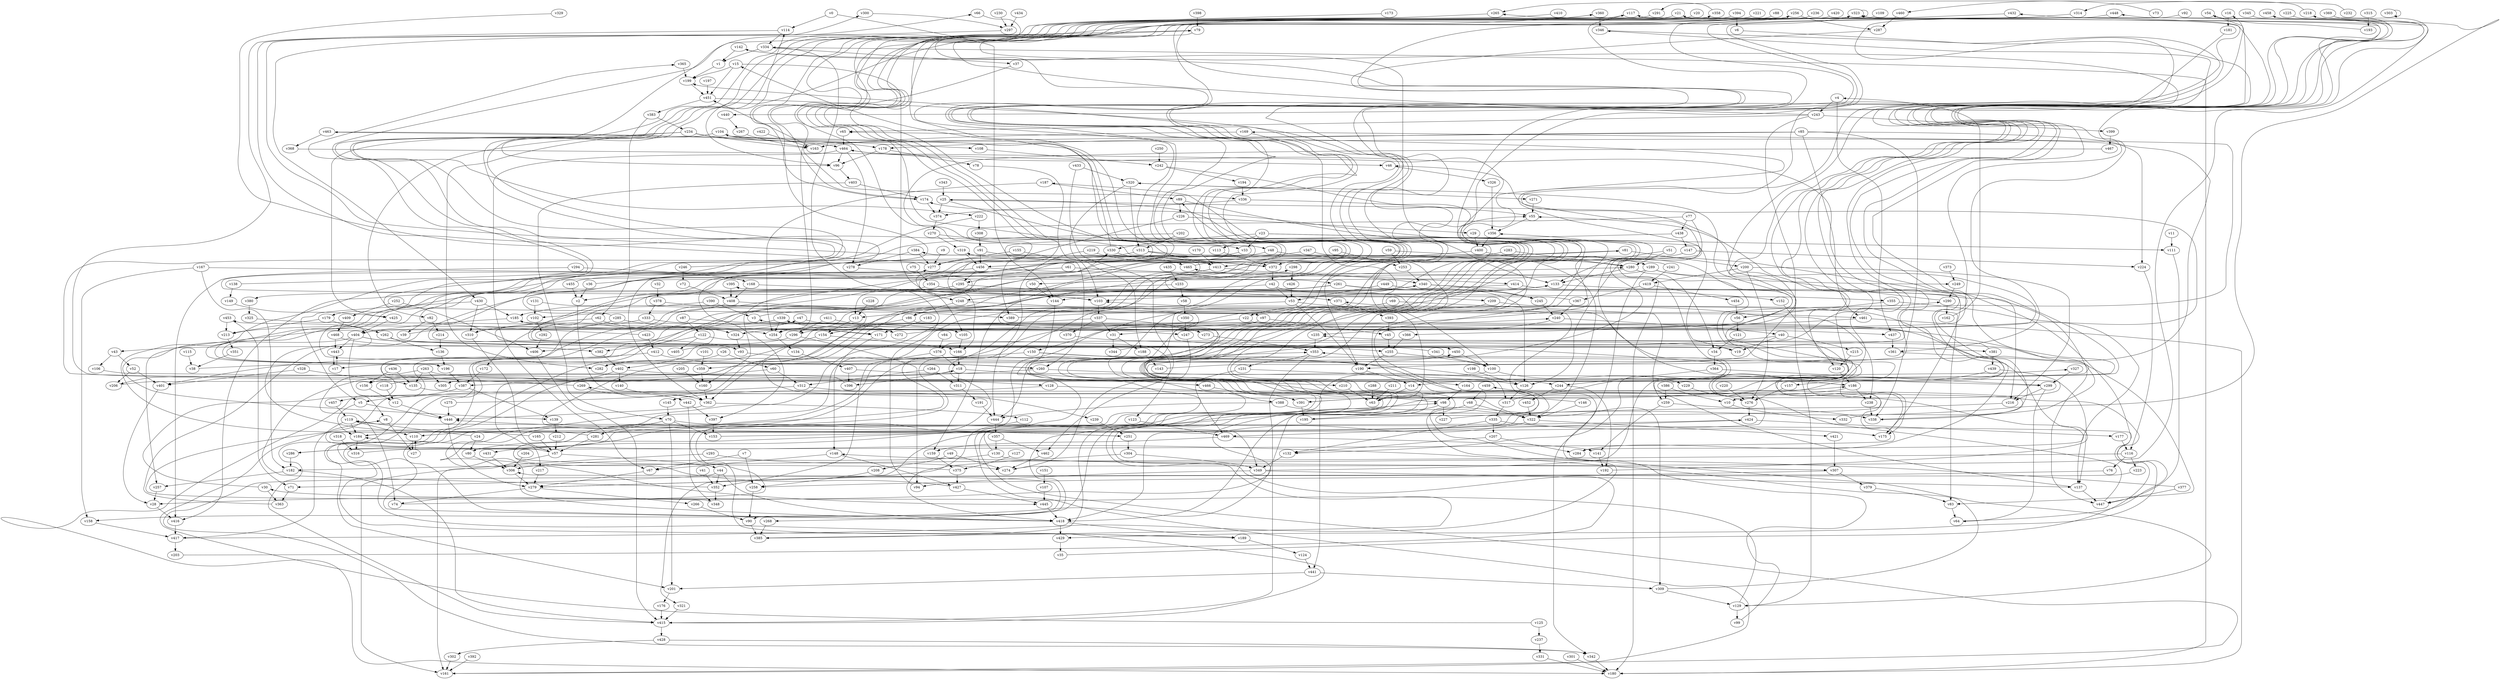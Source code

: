 // Benchmark game 699 - 470 vertices
// time_bound: 135
// targets: v269
digraph G {
    v0 [name="v0", player=0];
    v1 [name="v1", player=0];
    v2 [name="v2", player=0];
    v3 [name="v3", player=0];
    v4 [name="v4", player=1];
    v5 [name="v5", player=1];
    v6 [name="v6", player=1];
    v7 [name="v7", player=0];
    v8 [name="v8", player=1];
    v9 [name="v9", player=1];
    v10 [name="v10", player=0];
    v11 [name="v11", player=0];
    v12 [name="v12", player=0];
    v13 [name="v13", player=0];
    v14 [name="v14", player=1];
    v15 [name="v15", player=0];
    v16 [name="v16", player=0];
    v17 [name="v17", player=0];
    v18 [name="v18", player=0];
    v19 [name="v19", player=0];
    v20 [name="v20", player=0];
    v21 [name="v21", player=1];
    v22 [name="v22", player=0];
    v23 [name="v23", player=1];
    v24 [name="v24", player=0];
    v25 [name="v25", player=0];
    v26 [name="v26", player=1];
    v27 [name="v27", player=0];
    v28 [name="v28", player=0];
    v29 [name="v29", player=1];
    v30 [name="v30", player=1];
    v31 [name="v31", player=1];
    v32 [name="v32", player=1];
    v33 [name="v33", player=1];
    v34 [name="v34", player=0];
    v35 [name="v35", player=1];
    v36 [name="v36", player=1];
    v37 [name="v37", player=1];
    v38 [name="v38", player=1];
    v39 [name="v39", player=0];
    v40 [name="v40", player=1];
    v41 [name="v41", player=1];
    v42 [name="v42", player=0];
    v43 [name="v43", player=0];
    v44 [name="v44", player=0];
    v45 [name="v45", player=1];
    v46 [name="v46", player=1];
    v47 [name="v47", player=0];
    v48 [name="v48", player=1];
    v49 [name="v49", player=1];
    v50 [name="v50", player=0];
    v51 [name="v51", player=1];
    v52 [name="v52", player=0];
    v53 [name="v53", player=0];
    v54 [name="v54", player=1];
    v55 [name="v55", player=1];
    v56 [name="v56", player=1];
    v57 [name="v57", player=0];
    v58 [name="v58", player=0];
    v59 [name="v59", player=0];
    v60 [name="v60", player=0];
    v61 [name="v61", player=1];
    v62 [name="v62", player=0];
    v63 [name="v63", player=0];
    v64 [name="v64", player=1];
    v65 [name="v65", player=1];
    v66 [name="v66", player=1];
    v67 [name="v67", player=0];
    v68 [name="v68", player=1];
    v69 [name="v69", player=0];
    v70 [name="v70", player=0];
    v71 [name="v71", player=1];
    v72 [name="v72", player=0];
    v73 [name="v73", player=0];
    v74 [name="v74", player=1];
    v75 [name="v75", player=0];
    v76 [name="v76", player=1];
    v77 [name="v77", player=1];
    v78 [name="v78", player=0];
    v79 [name="v79", player=1];
    v80 [name="v80", player=0];
    v81 [name="v81", player=1];
    v82 [name="v82", player=0];
    v83 [name="v83", player=0];
    v84 [name="v84", player=1];
    v85 [name="v85", player=0];
    v86 [name="v86", player=1];
    v87 [name="v87", player=0];
    v88 [name="v88", player=0];
    v89 [name="v89", player=0];
    v90 [name="v90", player=1];
    v91 [name="v91", player=1];
    v92 [name="v92", player=0];
    v93 [name="v93", player=0];
    v94 [name="v94", player=0];
    v95 [name="v95", player=0];
    v96 [name="v96", player=1];
    v97 [name="v97", player=0];
    v98 [name="v98", player=1];
    v99 [name="v99", player=0];
    v100 [name="v100", player=0];
    v101 [name="v101", player=0];
    v102 [name="v102", player=1];
    v103 [name="v103", player=1];
    v104 [name="v104", player=1];
    v105 [name="v105", player=1];
    v106 [name="v106", player=1];
    v107 [name="v107", player=0];
    v108 [name="v108", player=1];
    v109 [name="v109", player=0];
    v110 [name="v110", player=0];
    v111 [name="v111", player=1];
    v112 [name="v112", player=0];
    v113 [name="v113", player=1];
    v114 [name="v114", player=0];
    v115 [name="v115", player=1];
    v116 [name="v116", player=1];
    v117 [name="v117", player=0];
    v118 [name="v118", player=0];
    v119 [name="v119", player=1];
    v120 [name="v120", player=1];
    v121 [name="v121", player=1];
    v122 [name="v122", player=1];
    v123 [name="v123", player=1];
    v124 [name="v124", player=0];
    v125 [name="v125", player=1];
    v126 [name="v126", player=1];
    v127 [name="v127", player=1];
    v128 [name="v128", player=1];
    v129 [name="v129", player=1];
    v130 [name="v130", player=1];
    v131 [name="v131", player=0];
    v132 [name="v132", player=1];
    v133 [name="v133", player=1];
    v134 [name="v134", player=1];
    v135 [name="v135", player=0];
    v136 [name="v136", player=1];
    v137 [name="v137", player=0];
    v138 [name="v138", player=0];
    v139 [name="v139", player=1];
    v140 [name="v140", player=0];
    v141 [name="v141", player=0];
    v142 [name="v142", player=0];
    v143 [name="v143", player=1];
    v144 [name="v144", player=1];
    v145 [name="v145", player=0];
    v146 [name="v146", player=0];
    v147 [name="v147", player=0];
    v148 [name="v148", player=0];
    v149 [name="v149", player=1];
    v150 [name="v150", player=1];
    v151 [name="v151", player=0];
    v152 [name="v152", player=1];
    v153 [name="v153", player=1];
    v154 [name="v154", player=0];
    v155 [name="v155", player=0];
    v156 [name="v156", player=0];
    v157 [name="v157", player=0];
    v158 [name="v158", player=0];
    v159 [name="v159", player=0];
    v160 [name="v160", player=1];
    v161 [name="v161", player=0];
    v162 [name="v162", player=1];
    v163 [name="v163", player=1];
    v164 [name="v164", player=1];
    v165 [name="v165", player=1];
    v166 [name="v166", player=1];
    v167 [name="v167", player=0];
    v168 [name="v168", player=1];
    v169 [name="v169", player=0];
    v170 [name="v170", player=1];
    v171 [name="v171", player=1];
    v172 [name="v172", player=0];
    v173 [name="v173", player=1];
    v174 [name="v174", player=0];
    v175 [name="v175", player=1];
    v176 [name="v176", player=0];
    v177 [name="v177", player=0];
    v178 [name="v178", player=1];
    v179 [name="v179", player=1];
    v180 [name="v180", player=0];
    v181 [name="v181", player=1];
    v182 [name="v182", player=1];
    v183 [name="v183", player=1];
    v184 [name="v184", player=1];
    v185 [name="v185", player=1];
    v186 [name="v186", player=0];
    v187 [name="v187", player=1];
    v188 [name="v188", player=0];
    v189 [name="v189", player=1];
    v190 [name="v190", player=0];
    v191 [name="v191", player=1];
    v192 [name="v192", player=1];
    v193 [name="v193", player=0];
    v194 [name="v194", player=1];
    v195 [name="v195", player=1];
    v196 [name="v196", player=0];
    v197 [name="v197", player=1];
    v198 [name="v198", player=0];
    v199 [name="v199", player=1];
    v200 [name="v200", player=1];
    v201 [name="v201", player=0];
    v202 [name="v202", player=0];
    v203 [name="v203", player=0];
    v204 [name="v204", player=1];
    v205 [name="v205", player=0];
    v206 [name="v206", player=0];
    v207 [name="v207", player=1];
    v208 [name="v208", player=1];
    v209 [name="v209", player=0];
    v210 [name="v210", player=1];
    v211 [name="v211", player=1];
    v212 [name="v212", player=0];
    v213 [name="v213", player=1];
    v214 [name="v214", player=0];
    v215 [name="v215", player=0];
    v216 [name="v216", player=0];
    v217 [name="v217", player=1];
    v218 [name="v218", player=1];
    v219 [name="v219", player=1];
    v220 [name="v220", player=0];
    v221 [name="v221", player=1];
    v222 [name="v222", player=0];
    v223 [name="v223", player=1];
    v224 [name="v224", player=0];
    v225 [name="v225", player=0];
    v226 [name="v226", player=1];
    v227 [name="v227", player=1];
    v228 [name="v228", player=1];
    v229 [name="v229", player=0];
    v230 [name="v230", player=0];
    v231 [name="v231", player=0];
    v232 [name="v232", player=0];
    v233 [name="v233", player=1];
    v234 [name="v234", player=1];
    v235 [name="v235", player=1];
    v236 [name="v236", player=1];
    v237 [name="v237", player=0];
    v238 [name="v238", player=1];
    v239 [name="v239", player=0];
    v240 [name="v240", player=0];
    v241 [name="v241", player=0];
    v242 [name="v242", player=1];
    v243 [name="v243", player=0];
    v244 [name="v244", player=1];
    v245 [name="v245", player=0];
    v246 [name="v246", player=1];
    v247 [name="v247", player=1];
    v248 [name="v248", player=0];
    v249 [name="v249", player=0];
    v250 [name="v250", player=1];
    v251 [name="v251", player=0];
    v252 [name="v252", player=1];
    v253 [name="v253", player=0];
    v254 [name="v254", player=1];
    v255 [name="v255", player=0];
    v256 [name="v256", player=1];
    v257 [name="v257", player=1];
    v258 [name="v258", player=1];
    v259 [name="v259", player=0];
    v260 [name="v260", player=1];
    v261 [name="v261", player=1];
    v262 [name="v262", player=1];
    v263 [name="v263", player=0];
    v264 [name="v264", player=0];
    v265 [name="v265", player=1];
    v266 [name="v266", player=1];
    v267 [name="v267", player=0];
    v268 [name="v268", player=0];
    v269 [name="v269", player=1, target=1];
    v270 [name="v270", player=1];
    v271 [name="v271", player=1];
    v272 [name="v272", player=0];
    v273 [name="v273", player=0];
    v274 [name="v274", player=1];
    v275 [name="v275", player=0];
    v276 [name="v276", player=1];
    v277 [name="v277", player=1];
    v278 [name="v278", player=1];
    v279 [name="v279", player=1];
    v280 [name="v280", player=1];
    v281 [name="v281", player=1];
    v282 [name="v282", player=0];
    v283 [name="v283", player=1];
    v284 [name="v284", player=0];
    v285 [name="v285", player=0];
    v286 [name="v286", player=1];
    v287 [name="v287", player=1];
    v288 [name="v288", player=1];
    v289 [name="v289", player=0];
    v290 [name="v290", player=1];
    v291 [name="v291", player=0];
    v292 [name="v292", player=0];
    v293 [name="v293", player=0];
    v294 [name="v294", player=1];
    v295 [name="v295", player=1];
    v296 [name="v296", player=1];
    v297 [name="v297", player=0];
    v298 [name="v298", player=1];
    v299 [name="v299", player=1];
    v300 [name="v300", player=0];
    v301 [name="v301", player=1];
    v302 [name="v302", player=1];
    v303 [name="v303", player=1];
    v304 [name="v304", player=1];
    v305 [name="v305", player=0];
    v306 [name="v306", player=0];
    v307 [name="v307", player=1];
    v308 [name="v308", player=0];
    v309 [name="v309", player=1];
    v310 [name="v310", player=1];
    v311 [name="v311", player=0];
    v312 [name="v312", player=1];
    v313 [name="v313", player=0];
    v314 [name="v314", player=0];
    v315 [name="v315", player=0];
    v316 [name="v316", player=0];
    v317 [name="v317", player=1];
    v318 [name="v318", player=1];
    v319 [name="v319", player=0];
    v320 [name="v320", player=0];
    v321 [name="v321", player=1];
    v322 [name="v322", player=0];
    v323 [name="v323", player=0];
    v324 [name="v324", player=1];
    v325 [name="v325", player=0];
    v326 [name="v326", player=1];
    v327 [name="v327", player=1];
    v328 [name="v328", player=1];
    v329 [name="v329", player=1];
    v330 [name="v330", player=1];
    v331 [name="v331", player=0];
    v332 [name="v332", player=1];
    v333 [name="v333", player=0];
    v334 [name="v334", player=0];
    v335 [name="v335", player=1];
    v336 [name="v336", player=1];
    v337 [name="v337", player=0];
    v338 [name="v338", player=1];
    v339 [name="v339", player=0];
    v340 [name="v340", player=0];
    v341 [name="v341", player=1];
    v342 [name="v342", player=1];
    v343 [name="v343", player=0];
    v344 [name="v344", player=0];
    v345 [name="v345", player=0];
    v346 [name="v346", player=1];
    v347 [name="v347", player=1];
    v348 [name="v348", player=0];
    v349 [name="v349", player=0];
    v350 [name="v350", player=0];
    v351 [name="v351", player=1];
    v352 [name="v352", player=1];
    v353 [name="v353", player=1];
    v354 [name="v354", player=1];
    v355 [name="v355", player=0];
    v356 [name="v356", player=1];
    v357 [name="v357", player=0];
    v358 [name="v358", player=0];
    v359 [name="v359", player=0];
    v360 [name="v360", player=1];
    v361 [name="v361", player=1];
    v362 [name="v362", player=0];
    v363 [name="v363", player=1];
    v364 [name="v364", player=0];
    v365 [name="v365", player=0];
    v366 [name="v366", player=1];
    v367 [name="v367", player=1];
    v368 [name="v368", player=0];
    v369 [name="v369", player=1];
    v370 [name="v370", player=1];
    v371 [name="v371", player=0];
    v372 [name="v372", player=0];
    v373 [name="v373", player=1];
    v374 [name="v374", player=1];
    v375 [name="v375", player=0];
    v376 [name="v376", player=1];
    v377 [name="v377", player=0];
    v378 [name="v378", player=1];
    v379 [name="v379", player=0];
    v380 [name="v380", player=0];
    v381 [name="v381", player=0];
    v382 [name="v382", player=0];
    v383 [name="v383", player=0];
    v384 [name="v384", player=1];
    v385 [name="v385", player=0];
    v386 [name="v386", player=1];
    v387 [name="v387", player=1];
    v388 [name="v388", player=1];
    v389 [name="v389", player=0];
    v390 [name="v390", player=0];
    v391 [name="v391", player=1];
    v392 [name="v392", player=1];
    v393 [name="v393", player=1];
    v394 [name="v394", player=1];
    v395 [name="v395", player=0];
    v396 [name="v396", player=1];
    v397 [name="v397", player=0];
    v398 [name="v398", player=0];
    v399 [name="v399", player=0];
    v400 [name="v400", player=0];
    v401 [name="v401", player=1];
    v402 [name="v402", player=1];
    v403 [name="v403", player=0];
    v404 [name="v404", player=0];
    v405 [name="v405", player=1];
    v406 [name="v406", player=1];
    v407 [name="v407", player=0];
    v408 [name="v408", player=1];
    v409 [name="v409", player=0];
    v410 [name="v410", player=1];
    v411 [name="v411", player=0];
    v412 [name="v412", player=0];
    v413 [name="v413", player=1];
    v414 [name="v414", player=0];
    v415 [name="v415", player=1];
    v416 [name="v416", player=1];
    v417 [name="v417", player=0];
    v418 [name="v418", player=0];
    v419 [name="v419", player=1];
    v420 [name="v420", player=0];
    v421 [name="v421", player=1];
    v422 [name="v422", player=0];
    v423 [name="v423", player=1];
    v424 [name="v424", player=0];
    v425 [name="v425", player=0];
    v426 [name="v426", player=1];
    v427 [name="v427", player=0];
    v428 [name="v428", player=0];
    v429 [name="v429", player=1];
    v430 [name="v430", player=1];
    v431 [name="v431", player=0];
    v432 [name="v432", player=1];
    v433 [name="v433", player=0];
    v434 [name="v434", player=0];
    v435 [name="v435", player=0];
    v436 [name="v436", player=1];
    v437 [name="v437", player=1];
    v438 [name="v438", player=1];
    v439 [name="v439", player=0];
    v440 [name="v440", player=0];
    v441 [name="v441", player=1];
    v442 [name="v442", player=0];
    v443 [name="v443", player=1];
    v444 [name="v444", player=0];
    v445 [name="v445", player=0];
    v446 [name="v446", player=0];
    v447 [name="v447", player=0];
    v448 [name="v448", player=0];
    v449 [name="v449", player=0];
    v450 [name="v450", player=0];
    v451 [name="v451", player=1];
    v452 [name="v452", player=0];
    v453 [name="v453", player=1];
    v454 [name="v454", player=0];
    v455 [name="v455", player=1];
    v456 [name="v456", player=1];
    v457 [name="v457", player=0];
    v458 [name="v458", player=0];
    v459 [name="v459", player=0];
    v460 [name="v460", player=0];
    v461 [name="v461", player=1];
    v462 [name="v462", player=1];
    v463 [name="v463", player=1];
    v464 [name="v464", player=0];
    v465 [name="v465", player=0];
    v466 [name="v466", player=0];
    v467 [name="v467", player=1];
    v468 [name="v468", player=1];
    v469 [name="v469", player=0];

    v0 -> v144;
    v1 -> v199;
    v2 -> v362;
    v3 -> v55 [constraint="t mod 3 == 0"];
    v4 -> v243;
    v5 -> v446;
    v6 -> v440 [constraint="t mod 5 == 0"];
    v7 -> v67;
    v8 -> v27;
    v9 -> v277;
    v10 -> v332;
    v11 -> v111;
    v12 -> v446;
    v13 -> v154;
    v14 -> v63;
    v15 -> v105;
    v16 -> v181;
    v17 -> v443;
    v18 -> v466;
    v19 -> v25 [constraint="t < 14"];
    v20 -> v174 [constraint="t >= 2"];
    v21 -> v381 [constraint="t < 8"];
    v22 -> v324;
    v23 -> v19;
    v24 -> v119 [constraint="t mod 3 == 1"];
    v25 -> v415 [constraint="t >= 3"];
    v26 -> v60;
    v27 -> v110;
    v28 -> v416;
    v29 -> v400;
    v30 -> v186 [constraint="t mod 3 == 0"];
    v31 -> v344;
    v32 -> v378;
    v33 -> v186 [constraint="t mod 5 == 0"];
    v34 -> v364;
    v35 -> v265 [constraint="t >= 5"];
    v36 -> v330 [constraint="t mod 3 == 1"];
    v37 -> v336 [constraint="t >= 2"];
    v38 -> v65 [constraint="t >= 2"];
    v39 -> v320 [constraint="t mod 5 == 4"];
    v40 -> v164 [constraint="t mod 5 == 4"];
    v41 -> v352;
    v42 -> v53;
    v43 -> v106;
    v44 -> v71;
    v45 -> v255;
    v46 -> v326;
    v47 -> v404;
    v48 -> v166;
    v49 -> v208;
    v50 -> v144;
    v51 -> v280;
    v52 -> v401;
    v53 -> v238;
    v54 -> v31 [constraint="t >= 2"];
    v55 -> v356;
    v56 -> v121;
    v57 -> v8 [constraint="t >= 4"];
    v58 -> v350;
    v59 -> v338 [constraint="t < 8"];
    v60 -> v418 [constraint="t mod 4 == 2"];
    v61 -> v397;
    v62 -> v324;
    v63 -> v464 [constraint="t mod 3 == 2"];
    v64 -> v119 [constraint="t < 6"];
    v65 -> v464;
    v66 -> v180 [constraint="t >= 1"];
    v67 -> v279;
    v68 -> v418;
    v69 -> v259;
    v70 -> v201;
    v71 -> v363;
    v72 -> v408;
    v73 -> v460 [constraint="t < 6"];
    v74 -> v187 [constraint="t < 15"];
    v75 -> v354;
    v76 -> v342 [constraint="t >= 1"];
    v77 -> v48 [constraint="t >= 1"];
    v78 -> v103;
    v79 -> v286 [constraint="t < 15"];
    v80 -> v306;
    v81 -> v200;
    v82 -> v214;
    v83 -> v64;
    v84 -> v376;
    v85 -> v338;
    v86 -> v110 [constraint="t < 6"];
    v87 -> v305 [constraint="t mod 2 == 1"];
    v88 -> v209 [constraint="t < 9"];
    v89 -> v161 [constraint="t < 12"];
    v90 -> v306 [constraint="t < 8"];
    v91 -> v385 [constraint="t mod 5 == 4"];
    v92 -> v268 [constraint="t mod 4 == 2"];
    v93 -> v184 [constraint="t mod 3 == 2"];
    v94 -> v334;
    v95 -> v253;
    v96 -> v403;
    v97 -> v139 [constraint="t < 12"];
    v98 -> v195;
    v99 -> v356 [constraint="t >= 1"];
    v100 -> v229;
    v101 -> v359;
    v102 -> v292;
    v103 -> v337;
    v104 -> v17 [constraint="t < 13"];
    v105 -> v166;
    v106 -> v189 [constraint="t < 6"];
    v107 -> v445;
    v108 -> v242;
    v109 -> v445 [constraint="t >= 1"];
    v110 -> v27;
    v111 -> v447;
    v112 -> v418 [constraint="t >= 4"];
    v113 -> v372;
    v114 -> v186 [constraint="t mod 2 == 1"];
    v115 -> v38;
    v116 -> v182;
    v117 -> v96 [constraint="t >= 3"];
    v118 -> v133 [constraint="t < 15"];
    v119 -> v417;
    v120 -> v186;
    v121 -> v34;
    v122 -> v382;
    v123 -> v469;
    v124 -> v441;
    v125 -> v47 [constraint="t >= 1"];
    v126 -> v317;
    v127 -> v375;
    v128 -> v145;
    v129 -> v30 [constraint="t < 14"];
    v130 -> v353 [constraint="t < 8"];
    v131 -> v156 [constraint="t < 8"];
    v132 -> v349;
    v133 -> v103;
    v134 -> v407;
    v135 -> v429 [constraint="t mod 4 == 3"];
    v136 -> v196;
    v137 -> v327 [constraint="t >= 4"];
    v138 -> v365 [constraint="t mod 2 == 0"];
    v139 -> v212;
    v140 -> v362;
    v141 -> v192;
    v142 -> v1;
    v143 -> v16 [constraint="t mod 2 == 0"];
    v144 -> v444;
    v145 -> v70;
    v146 -> v384 [constraint="t >= 2"];
    v147 -> v413;
    v148 -> v67;
    v149 -> v425;
    v150 -> v14 [constraint="t >= 1"];
    v151 -> v107;
    v152 -> v120;
    v153 -> v290 [constraint="t mod 4 == 3"];
    v154 -> v362;
    v155 -> v277;
    v156 -> v12;
    v157 -> v276;
    v158 -> v417;
    v159 -> v375;
    v160 -> v362;
    v161 -> v98 [constraint="t < 14"];
    v162 -> v4;
    v163 -> v451;
    v164 -> v98;
    v165 -> v79 [constraint="t < 15"];
    v166 -> v18;
    v167 -> v158;
    v168 -> v103;
    v169 -> v163;
    v170 -> v413;
    v171 -> v148;
    v172 -> v387;
    v173 -> v97 [constraint="t < 7"];
    v174 -> v358 [constraint="t mod 5 == 1"];
    v175 -> v353 [constraint="t < 11"];
    v176 -> v415;
    v177 -> v116;
    v178 -> v96;
    v179 -> v262;
    v180 -> v334;
    v181 -> v98 [constraint="t >= 2"];
    v182 -> v257;
    v183 -> v171;
    v184 -> v316;
    v185 -> v404;
    v186 -> v90 [constraint="t < 5"];
    v187 -> v89;
    v188 -> v143;
    v189 -> v104 [constraint="t < 7"];
    v190 -> v14;
    v191 -> v444;
    v192 -> v339 [constraint="t mod 5 == 0"];
    v193 -> v54 [constraint="t mod 2 == 1"];
    v194 -> v336;
    v195 -> v55 [constraint="t mod 3 == 1"];
    v196 -> v298 [constraint="t < 10"];
    v197 -> v451;
    v198 -> v126;
    v199 -> v451;
    v200 -> v419;
    v201 -> v176;
    v202 -> v260 [constraint="t < 14"];
    v203 -> v3 [constraint="t < 6"];
    v204 -> v306;
    v205 -> v160;
    v206 -> v458 [constraint="t mod 4 == 2"];
    v207 -> v132;
    v208 -> v258;
    v209 -> v86;
    v210 -> v63;
    v211 -> v63;
    v212 -> v57;
    v213 -> v351;
    v214 -> v136;
    v215 -> v120;
    v216 -> v184 [constraint="t mod 4 == 0"];
    v217 -> v279;
    v218 -> v314 [constraint="t < 13"];
    v219 -> v444;
    v220 -> v276;
    v221 -> v372 [constraint="t mod 4 == 3"];
    v222 -> v196 [constraint="t < 12"];
    v223 -> v321 [constraint="t mod 4 == 0"];
    v224 -> v116;
    v225 -> v284 [constraint="t mod 3 == 2"];
    v226 -> v29;
    v227 -> v448 [constraint="t < 7"];
    v228 -> v13;
    v229 -> v276;
    v230 -> v297;
    v231 -> v126;
    v232 -> v291 [constraint="t < 11"];
    v233 -> v461 [constraint="t >= 5"];
    v234 -> v178;
    v235 -> v353;
    v236 -> v251 [constraint="t mod 3 == 2"];
    v237 -> v331;
    v238 -> v338;
    v239 -> v251;
    v240 -> v235;
    v241 -> v66 [constraint="t >= 4"];
    v242 -> v158 [constraint="t >= 1"];
    v243 -> v79 [constraint="t >= 4"];
    v244 -> v452;
    v245 -> v240;
    v246 -> v89 [constraint="t < 12"];
    v247 -> v462;
    v248 -> v80 [constraint="t < 7"];
    v249 -> v290;
    v250 -> v242;
    v251 -> v446 [constraint="t >= 2"];
    v252 -> v406;
    v253 -> v340;
    v254 -> v117 [constraint="t < 12"];
    v255 -> v190;
    v256 -> v287;
    v257 -> v28;
    v258 -> v90;
    v259 -> v338;
    v260 -> v387;
    v261 -> v216;
    v262 -> v132 [constraint="t >= 4"];
    v263 -> v305;
    v264 -> v311;
    v265 -> v179 [constraint="t < 15"];
    v266 -> v90;
    v267 -> v163;
    v268 -> v385;
    v269 -> v360 [constraint="t >= 3"];
    v270 -> v279 [constraint="t < 15"];
    v271 -> v55;
    v272 -> v25 [constraint="t mod 5 == 4"];
    v273 -> v353;
    v274 -> v21 [constraint="t < 13"];
    v275 -> v280 [constraint="t mod 3 == 1"];
    v276 -> v424;
    v277 -> v300 [constraint="t mod 4 == 0"];
    v278 -> v43 [constraint="t mod 4 == 2"];
    v279 -> v74;
    v280 -> v133;
    v281 -> v453 [constraint="t >= 5"];
    v282 -> v450 [constraint="t >= 1"];
    v283 -> v280;
    v284 -> v269 [constraint="t >= 1"];
    v285 -> v81 [constraint="t < 10"];
    v286 -> v117 [constraint="t >= 1"];
    v287 -> v273 [constraint="t mod 5 == 2"];
    v288 -> v63;
    v289 -> v254 [constraint="t >= 5"];
    v290 -> v46 [constraint="t >= 5"];
    v291 -> v96 [constraint="t mod 2 == 1"];
    v292 -> v406;
    v293 -> v274;
    v294 -> v168;
    v295 -> v371;
    v296 -> v406;
    v297 -> v430 [constraint="t < 11"];
    v298 -> v426;
    v299 -> v64;
    v300 -> v297 [constraint="t < 6"];
    v301 -> v180;
    v302 -> v161;
    v303 -> v303;
    v304 -> v418;
    v305 -> v218 [constraint="t < 12"];
    v306 -> v279;
    v307 -> v258 [constraint="t >= 5"];
    v308 -> v91;
    v309 -> v184 [constraint="t >= 1"];
    v310 -> v57;
    v311 -> v191;
    v312 -> v239;
    v313 -> v28 [constraint="t mod 4 == 3"];
    v314 -> v431 [constraint="t >= 3"];
    v315 -> v193;
    v316 -> v319 [constraint="t < 9"];
    v317 -> v103 [constraint="t < 13"];
    v318 -> v316;
    v319 -> v456;
    v320 -> v271;
    v321 -> v415;
    v322 -> v421;
    v323 -> v323;
    v324 -> v174 [constraint="t mod 2 == 0"];
    v325 -> v402 [constraint="t < 13"];
    v326 -> v356;
    v327 -> v299;
    v328 -> v401;
    v329 -> v33 [constraint="t < 7"];
    v330 -> v463 [constraint="t mod 4 == 2"];
    v331 -> v180;
    v332 -> v459 [constraint="t mod 2 == 0"];
    v333 -> v172;
    v334 -> v37;
    v335 -> v175;
    v336 -> v55;
    v337 -> v296;
    v338 -> v235 [constraint="t >= 4"];
    v339 -> v171;
    v340 -> v152;
    v341 -> v340 [constraint="t >= 4"];
    v342 -> v180;
    v343 -> v25;
    v344 -> v323 [constraint="t mod 2 == 1"];
    v345 -> v175 [constraint="t >= 5"];
    v346 -> v391 [constraint="t < 5"];
    v347 -> v280;
    v348 -> v424 [constraint="t >= 3"];
    v349 -> v346 [constraint="t < 13"];
    v350 -> v247;
    v351 -> v38;
    v352 -> v18 [constraint="t >= 2"];
    v353 -> v231;
    v354 -> v13;
    v355 -> v137;
    v356 -> v400;
    v357 -> v130;
    v358 -> v265 [constraint="t mod 4 == 2"];
    v359 -> v160;
    v360 -> v196 [constraint="t < 14"];
    v361 -> v83 [constraint="t >= 4"];
    v362 -> v112;
    v363 -> v277 [constraint="t mod 3 == 0"];
    v364 -> v244;
    v365 -> v199;
    v366 -> v255;
    v367 -> v277 [constraint="t < 11"];
    v368 -> v299 [constraint="t >= 3"];
    v369 -> v361 [constraint="t >= 2"];
    v370 -> v391 [constraint="t mod 5 == 3"];
    v371 -> v393;
    v372 -> v42;
    v373 -> v249;
    v374 -> v270;
    v375 -> v240 [constraint="t mod 3 == 1"];
    v376 -> v18;
    v377 -> v148 [constraint="t < 12"];
    v378 -> v129 [constraint="t >= 5"];
    v379 -> v83;
    v380 -> v325;
    v381 -> v376 [constraint="t < 11"];
    v382 -> v402;
    v383 -> v62;
    v384 -> v277;
    v385 -> v395 [constraint="t < 10"];
    v386 -> v371 [constraint="t < 10"];
    v387 -> v139;
    v388 -> v444;
    v389 -> v169 [constraint="t >= 3"];
    v390 -> v185;
    v391 -> v195;
    v392 -> v161;
    v393 -> v45;
    v394 -> v248 [constraint="t mod 3 == 1"];
    v395 -> v408;
    v396 -> v206 [constraint="t mod 5 == 2"];
    v397 -> v153;
    v398 -> v79;
    v399 -> v467;
    v400 -> v372;
    v401 -> v28;
    v402 -> v217;
    v403 -> v70;
    v404 -> v255;
    v405 -> v185 [constraint="t >= 4"];
    v406 -> v415;
    v407 -> v10 [constraint="t mod 3 == 2"];
    v408 -> v389;
    v409 -> v468;
    v410 -> v222 [constraint="t >= 4"];
    v411 -> v272;
    v412 -> v401;
    v413 -> v201 [constraint="t < 8"];
    v414 -> v447;
    v415 -> v199 [constraint="t mod 3 == 2"];
    v416 -> v417;
    v417 -> v142 [constraint="t < 12"];
    v418 -> v323 [constraint="t < 5"];
    v419 -> v454;
    v420 -> v355 [constraint="t mod 2 == 0"];
    v421 -> v307;
    v422 -> v163;
    v423 -> v114 [constraint="t >= 1"];
    v424 -> v469;
    v425 -> v404;
    v426 -> v53;
    v427 -> v323 [constraint="t < 11"];
    v428 -> v302;
    v429 -> v35;
    v430 -> v5;
    v431 -> v306;
    v432 -> v144 [constraint="t < 9"];
    v433 -> v320;
    v434 -> v297;
    v435 -> v233;
    v436 -> v156;
    v437 -> v361;
    v438 -> v413 [constraint="t < 12"];
    v439 -> v137;
    v440 -> v267;
    v441 -> v309;
    v442 -> v348;
    v443 -> v17;
    v444 -> v357;
    v445 -> v418;
    v446 -> v279;
    v447 -> v465 [constraint="t mod 2 == 0"];
    v448 -> v279 [constraint="t mod 4 == 3"];
    v449 -> v245;
    v450 -> v256 [constraint="t mod 5 == 0"];
    v451 -> v388 [constraint="t < 6"];
    v452 -> v322;
    v453 -> v71;
    v454 -> v56;
    v455 -> v15 [constraint="t < 12"];
    v456 -> v295;
    v457 -> v119;
    v458 -> v190 [constraint="t >= 3"];
    v459 -> v68;
    v460 -> v287;
    v461 -> v366;
    v462 -> v274;
    v463 -> v368;
    v464 -> v96;
    v465 -> v432 [constraint="t < 12"];
    v466 -> v391;
    v467 -> v450 [constraint="t >= 2"];
    v468 -> v382 [constraint="t < 7"];
    v469 -> v141;
    v347 -> v456;
    v353 -> v415;
    v86 -> v154;
    v182 -> v415;
    v436 -> v135;
    v23 -> v330;
    v275 -> v446;
    v31 -> v188;
    v40 -> v215;
    v261 -> v245;
    v340 -> v245;
    v336 -> v374;
    v340 -> v416;
    v285 -> v310;
    v122 -> v123;
    v407 -> v396;
    v394 -> v6;
    v386 -> v259;
    v279 -> v266;
    v252 -> v409;
    v415 -> v428;
    v337 -> v273;
    v404 -> v8;
    v148 -> v427;
    v244 -> v192;
    v299 -> v216;
    v352 -> v348;
    v417 -> v203;
    v375 -> v427;
    v167 -> v261;
    v468 -> v443;
    v430 -> v185;
    v453 -> v213;
    v119 -> v110;
    v137 -> v447;
    v168 -> v408;
    v116 -> v223;
    v464 -> v67;
    v165 -> v57;
    v0 -> v114;
    v439 -> v157;
    v413 -> v295;
    v289 -> v50;
    v133 -> v175;
    v155 -> v260;
    v147 -> v224;
    v234 -> v163;
    v36 -> v2;
    v381 -> v439;
    v295 -> v160;
    v402 -> v210;
    v154 -> v166;
    v408 -> v102;
    v200 -> v276;
    v269 -> v442;
    v25 -> v374;
    v119 -> v184;
    v70 -> v153;
    v97 -> v45;
    v456 -> v180;
    v42 -> v2;
    v130 -> v307;
    v255 -> v100;
    v335 -> v132;
    v174 -> v374;
    v122 -> v405;
    v131 -> v102;
    v464 -> v278;
    v270 -> v319;
    v18 -> v396;
    v150 -> v317;
    v419 -> v367;
    v383 -> v234;
    v296 -> v94;
    v24 -> v80;
    v281 -> v57;
    v100 -> v441;
    v404 -> v257;
    v130 -> v306;
    v125 -> v237;
    v85 -> v178;
    v196 -> v387;
    v70 -> v281;
    v187 -> v254;
    v286 -> v182;
    v312 -> v5;
    v328 -> v135;
    v294 -> v416;
    v61 -> v340;
    v146 -> v322;
    v178 -> v78;
    v242 -> v194;
    v4 -> v437;
    v450 -> v100;
    v81 -> v63;
    v388 -> v309;
    v241 -> v419;
    v5 -> v184;
    v44 -> v352;
    v226 -> v389;
    v330 -> v465;
    v438 -> v147;
    v49 -> v274;
    v51 -> v133;
    v104 -> v425;
    v451 -> v383;
    v337 -> v370;
    v231 -> v469;
    v322 -> v418;
    v52 -> v206;
    v313 -> v322;
    v387 -> v457;
    v427 -> v445;
    v259 -> v141;
    v386 -> v10;
    v404 -> v93;
    v424 -> v177;
    v411 -> v296;
    v360 -> v346;
    v222 -> v308;
    v243 -> v129;
    v260 -> v244;
    v114 -> v334;
    v413 -> v414;
    v62 -> v310;
    v349 -> v94;
    v104 -> v108;
    v364 -> v299;
    v378 -> v333;
    v234 -> v82;
    v449 -> v53;
    v333 -> v105;
    v418 -> v429;
    v307 -> v379;
    v428 -> v342;
    v337 -> v31;
    v354 -> v103;
    v59 -> v253;
    v313 -> v413;
    v85 -> v224;
    v456 -> v362;
    v7 -> v258;
    v47 -> v247;
    v263 -> v74;
    v77 -> v438;
    v23 -> v113;
    v349 -> v137;
    v402 -> v140;
    v219 -> v372;
    v57 -> v44;
    v313 -> v277;
    v186 -> v238;
    v68 -> v322;
    v60 -> v312;
    v414 -> v248;
    v85 -> v254;
    v234 -> v282;
    v70 -> v349;
    v285 -> v171;
    v423 -> v412;
    v289 -> v342;
    v362 -> v446;
    v264 -> v312;
    v85 -> v461;
    v404 -> v443;
    v246 -> v72;
    v280 -> v34;
    v412 -> v260;
    v355 -> v56;
    v118 -> v12;
    v89 -> v226;
    v339 -> v254;
    v15 -> v451;
    v200 -> v216;
    v138 -> v149;
    v53 -> v190;
    v293 -> v161;
    v57 -> v161;
    v418 -> v189;
    v304 -> v349;
    v142 -> v133;
    v403 -> v174;
    v309 -> v129;
    v334 -> v1;
    v317 -> v335;
    v202 -> v313;
    v461 -> v180;
    v15 -> v199;
    v463 -> v464;
    v357 -> v462;
    v169 -> v100;
    v128 -> v322;
    v207 -> v284;
    v376 -> v352;
    v400 -> v289;
    v464 -> v46;
    v97 -> v150;
    v254 -> v134;
    v209 -> v83;
    v320 -> v188;
    v339 -> v213;
    v189 -> v124;
    v167 -> v182;
    v42 -> v126;
    v469 -> v159;
    v23 -> v33;
    v261 -> v159;
    v335 -> v207;
    v243 -> v399;
    v442 -> v397;
    v433 -> v274;
    v116 -> v76;
    v26 -> v282;
    v129 -> v99;
    v262 -> v136;
    v263 -> v135;
    v367 -> v240;
    v150 -> v359;
    v240 -> v40;
    v18 -> v311;
    v82 -> v39;
    v30 -> v363;
    v377 -> v447;
    v40 -> v19;
    v243 -> v65;
    v324 -> v93;
    v22 -> v437;
    v53 -> v13;
    v91 -> v456;
    v23 -> v111;
    v455 -> v2;
    v48 -> v280;
    v43 -> v52;
    v248 -> v86;
    v430 -> v310;
    v320 -> v313;
    v44 -> v418;
    v384 -> v278;
    v87 -> v122;
    v90 -> v385;
    v341 -> v100;
    v289 -> v249;
    v441 -> v201;
    v390 -> v3;
    v98 -> v227;
    v261 -> v380;
    v179 -> v213;
    v251 -> v304;
    v185 -> v254;
    v69 -> v22;
    v233 -> v58;
    v263 -> v128;
    v77 -> v126;
    v283 -> v190;
    v290 -> v162;
}
